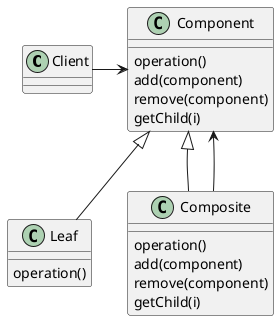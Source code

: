 @startuml
Client --right> Component

class Component {
operation()
add(component)
remove(component)
getChild(i)
}

class Leaf {
operation()
}
Leaf --up|> Component

class Composite {
operation()
add(component)
remove(component)
getChild(i)
}
Composite --up|> Component
Composite --up> Component
@enduml